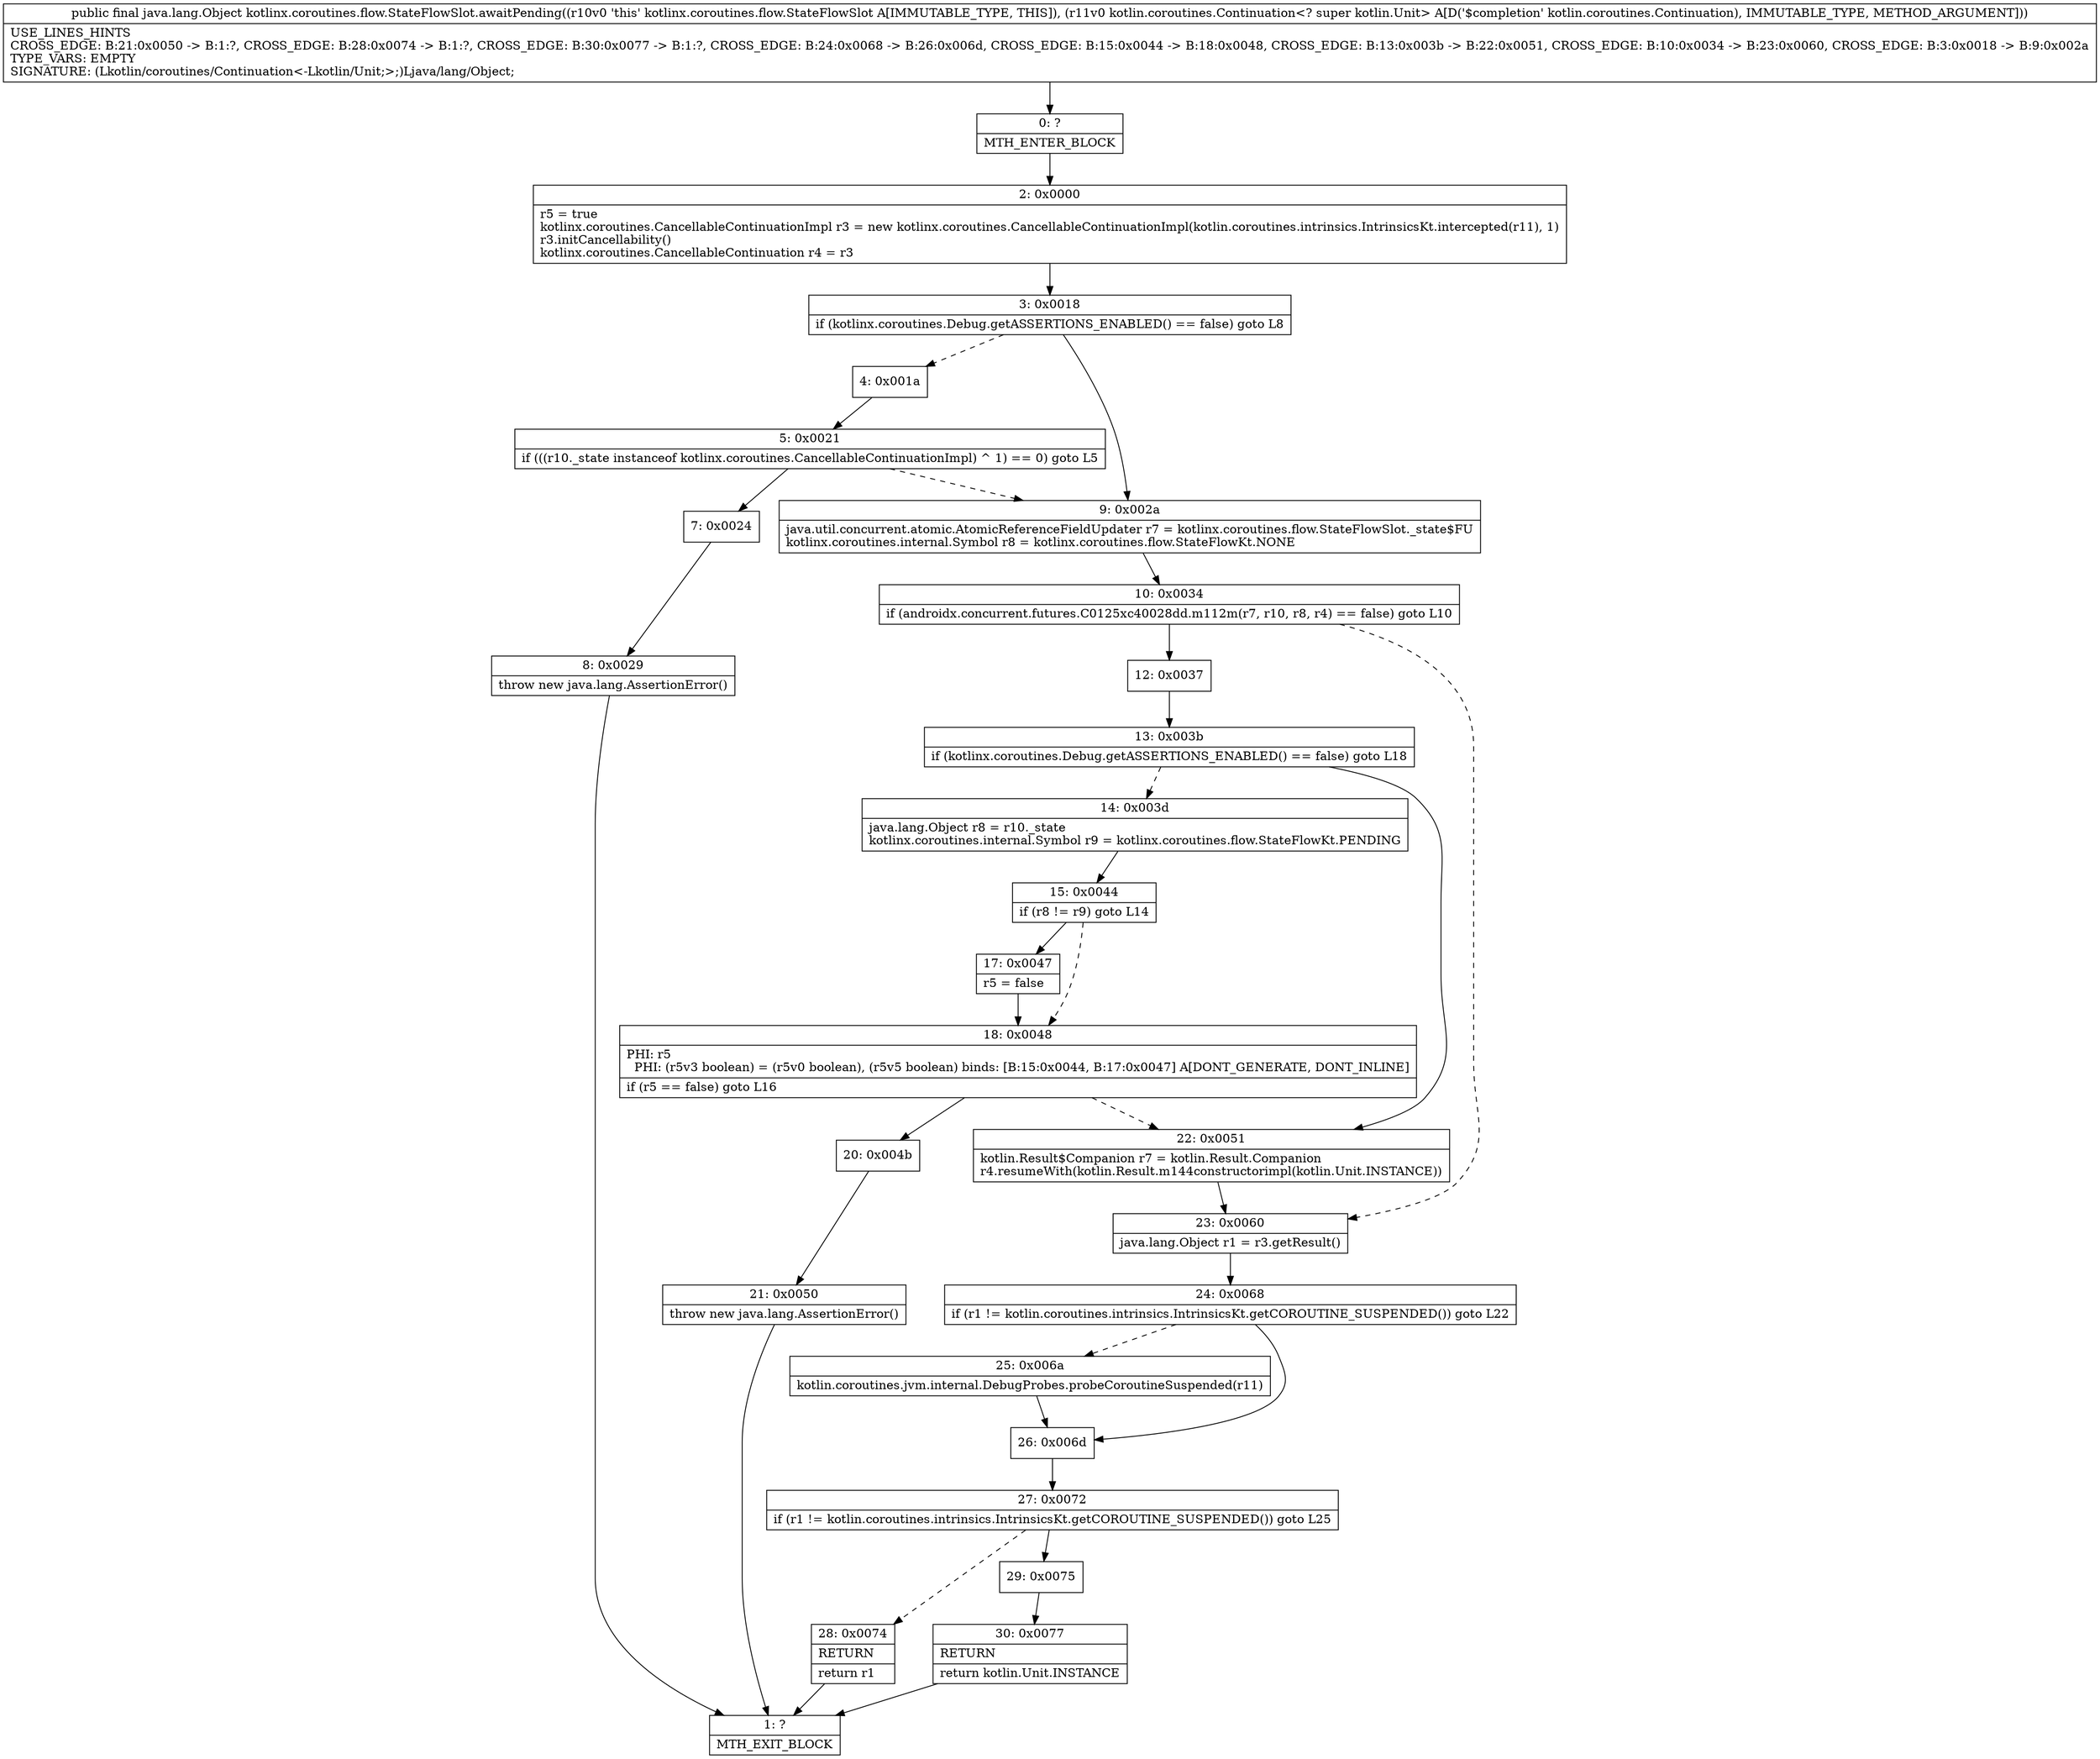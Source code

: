 digraph "CFG forkotlinx.coroutines.flow.StateFlowSlot.awaitPending(Lkotlin\/coroutines\/Continuation;)Ljava\/lang\/Object;" {
Node_0 [shape=record,label="{0\:\ ?|MTH_ENTER_BLOCK\l}"];
Node_2 [shape=record,label="{2\:\ 0x0000|r5 = true\lkotlinx.coroutines.CancellableContinuationImpl r3 = new kotlinx.coroutines.CancellableContinuationImpl(kotlin.coroutines.intrinsics.IntrinsicsKt.intercepted(r11), 1)\lr3.initCancellability()\lkotlinx.coroutines.CancellableContinuation r4 = r3\l}"];
Node_3 [shape=record,label="{3\:\ 0x0018|if (kotlinx.coroutines.Debug.getASSERTIONS_ENABLED() == false) goto L8\l}"];
Node_4 [shape=record,label="{4\:\ 0x001a}"];
Node_5 [shape=record,label="{5\:\ 0x0021|if (((r10._state instanceof kotlinx.coroutines.CancellableContinuationImpl) ^ 1) == 0) goto L5\l}"];
Node_7 [shape=record,label="{7\:\ 0x0024}"];
Node_8 [shape=record,label="{8\:\ 0x0029|throw new java.lang.AssertionError()\l}"];
Node_1 [shape=record,label="{1\:\ ?|MTH_EXIT_BLOCK\l}"];
Node_9 [shape=record,label="{9\:\ 0x002a|java.util.concurrent.atomic.AtomicReferenceFieldUpdater r7 = kotlinx.coroutines.flow.StateFlowSlot._state$FU\lkotlinx.coroutines.internal.Symbol r8 = kotlinx.coroutines.flow.StateFlowKt.NONE\l}"];
Node_10 [shape=record,label="{10\:\ 0x0034|if (androidx.concurrent.futures.C0125xc40028dd.m112m(r7, r10, r8, r4) == false) goto L10\l}"];
Node_12 [shape=record,label="{12\:\ 0x0037}"];
Node_13 [shape=record,label="{13\:\ 0x003b|if (kotlinx.coroutines.Debug.getASSERTIONS_ENABLED() == false) goto L18\l}"];
Node_14 [shape=record,label="{14\:\ 0x003d|java.lang.Object r8 = r10._state\lkotlinx.coroutines.internal.Symbol r9 = kotlinx.coroutines.flow.StateFlowKt.PENDING\l}"];
Node_15 [shape=record,label="{15\:\ 0x0044|if (r8 != r9) goto L14\l}"];
Node_17 [shape=record,label="{17\:\ 0x0047|r5 = false\l}"];
Node_18 [shape=record,label="{18\:\ 0x0048|PHI: r5 \l  PHI: (r5v3 boolean) = (r5v0 boolean), (r5v5 boolean) binds: [B:15:0x0044, B:17:0x0047] A[DONT_GENERATE, DONT_INLINE]\l|if (r5 == false) goto L16\l}"];
Node_20 [shape=record,label="{20\:\ 0x004b}"];
Node_21 [shape=record,label="{21\:\ 0x0050|throw new java.lang.AssertionError()\l}"];
Node_22 [shape=record,label="{22\:\ 0x0051|kotlin.Result$Companion r7 = kotlin.Result.Companion\lr4.resumeWith(kotlin.Result.m144constructorimpl(kotlin.Unit.INSTANCE))\l}"];
Node_23 [shape=record,label="{23\:\ 0x0060|java.lang.Object r1 = r3.getResult()\l}"];
Node_24 [shape=record,label="{24\:\ 0x0068|if (r1 != kotlin.coroutines.intrinsics.IntrinsicsKt.getCOROUTINE_SUSPENDED()) goto L22\l}"];
Node_25 [shape=record,label="{25\:\ 0x006a|kotlin.coroutines.jvm.internal.DebugProbes.probeCoroutineSuspended(r11)\l}"];
Node_26 [shape=record,label="{26\:\ 0x006d}"];
Node_27 [shape=record,label="{27\:\ 0x0072|if (r1 != kotlin.coroutines.intrinsics.IntrinsicsKt.getCOROUTINE_SUSPENDED()) goto L25\l}"];
Node_28 [shape=record,label="{28\:\ 0x0074|RETURN\l|return r1\l}"];
Node_29 [shape=record,label="{29\:\ 0x0075}"];
Node_30 [shape=record,label="{30\:\ 0x0077|RETURN\l|return kotlin.Unit.INSTANCE\l}"];
MethodNode[shape=record,label="{public final java.lang.Object kotlinx.coroutines.flow.StateFlowSlot.awaitPending((r10v0 'this' kotlinx.coroutines.flow.StateFlowSlot A[IMMUTABLE_TYPE, THIS]), (r11v0 kotlin.coroutines.Continuation\<? super kotlin.Unit\> A[D('$completion' kotlin.coroutines.Continuation), IMMUTABLE_TYPE, METHOD_ARGUMENT]))  | USE_LINES_HINTS\lCROSS_EDGE: B:21:0x0050 \-\> B:1:?, CROSS_EDGE: B:28:0x0074 \-\> B:1:?, CROSS_EDGE: B:30:0x0077 \-\> B:1:?, CROSS_EDGE: B:24:0x0068 \-\> B:26:0x006d, CROSS_EDGE: B:15:0x0044 \-\> B:18:0x0048, CROSS_EDGE: B:13:0x003b \-\> B:22:0x0051, CROSS_EDGE: B:10:0x0034 \-\> B:23:0x0060, CROSS_EDGE: B:3:0x0018 \-\> B:9:0x002a\lTYPE_VARS: EMPTY\lSIGNATURE: (Lkotlin\/coroutines\/Continuation\<\-Lkotlin\/Unit;\>;)Ljava\/lang\/Object;\l}"];
MethodNode -> Node_0;Node_0 -> Node_2;
Node_2 -> Node_3;
Node_3 -> Node_4[style=dashed];
Node_3 -> Node_9;
Node_4 -> Node_5;
Node_5 -> Node_7;
Node_5 -> Node_9[style=dashed];
Node_7 -> Node_8;
Node_8 -> Node_1;
Node_9 -> Node_10;
Node_10 -> Node_12;
Node_10 -> Node_23[style=dashed];
Node_12 -> Node_13;
Node_13 -> Node_14[style=dashed];
Node_13 -> Node_22;
Node_14 -> Node_15;
Node_15 -> Node_17;
Node_15 -> Node_18[style=dashed];
Node_17 -> Node_18;
Node_18 -> Node_20;
Node_18 -> Node_22[style=dashed];
Node_20 -> Node_21;
Node_21 -> Node_1;
Node_22 -> Node_23;
Node_23 -> Node_24;
Node_24 -> Node_25[style=dashed];
Node_24 -> Node_26;
Node_25 -> Node_26;
Node_26 -> Node_27;
Node_27 -> Node_28[style=dashed];
Node_27 -> Node_29;
Node_28 -> Node_1;
Node_29 -> Node_30;
Node_30 -> Node_1;
}

